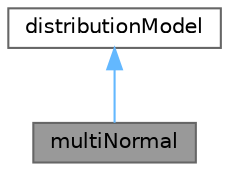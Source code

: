 digraph "multiNormal"
{
 // LATEX_PDF_SIZE
  bgcolor="transparent";
  edge [fontname=Helvetica,fontsize=10,labelfontname=Helvetica,labelfontsize=10];
  node [fontname=Helvetica,fontsize=10,shape=box,height=0.2,width=0.4];
  Node1 [id="Node000001",label="multiNormal",height=0.2,width=0.4,color="gray40", fillcolor="grey60", style="filled", fontcolor="black",tooltip="Particle-size distribution model wherein random samples are drawn from a mixture of a finite set of d..."];
  Node2 -> Node1 [id="edge1_Node000001_Node000002",dir="back",color="steelblue1",style="solid",tooltip=" "];
  Node2 [id="Node000002",label="distributionModel",height=0.2,width=0.4,color="gray40", fillcolor="white", style="filled",URL="$classFoam_1_1distributionModel.html",tooltip="A library of runtime-selectable doubly-truncated probability distribution models. Returns random samp..."];
}
